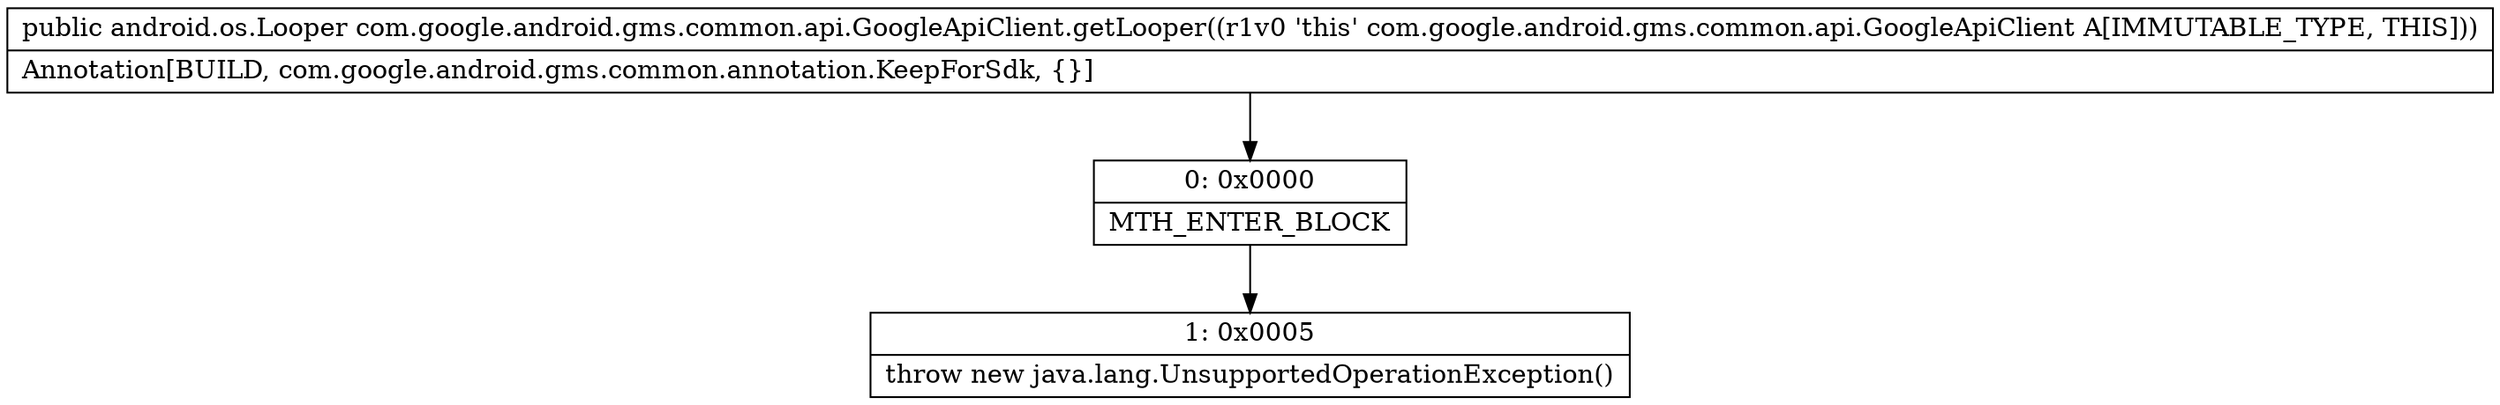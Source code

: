digraph "CFG forcom.google.android.gms.common.api.GoogleApiClient.getLooper()Landroid\/os\/Looper;" {
Node_0 [shape=record,label="{0\:\ 0x0000|MTH_ENTER_BLOCK\l}"];
Node_1 [shape=record,label="{1\:\ 0x0005|throw new java.lang.UnsupportedOperationException()\l}"];
MethodNode[shape=record,label="{public android.os.Looper com.google.android.gms.common.api.GoogleApiClient.getLooper((r1v0 'this' com.google.android.gms.common.api.GoogleApiClient A[IMMUTABLE_TYPE, THIS]))  | Annotation[BUILD, com.google.android.gms.common.annotation.KeepForSdk, \{\}]\l}"];
MethodNode -> Node_0;
Node_0 -> Node_1;
}

